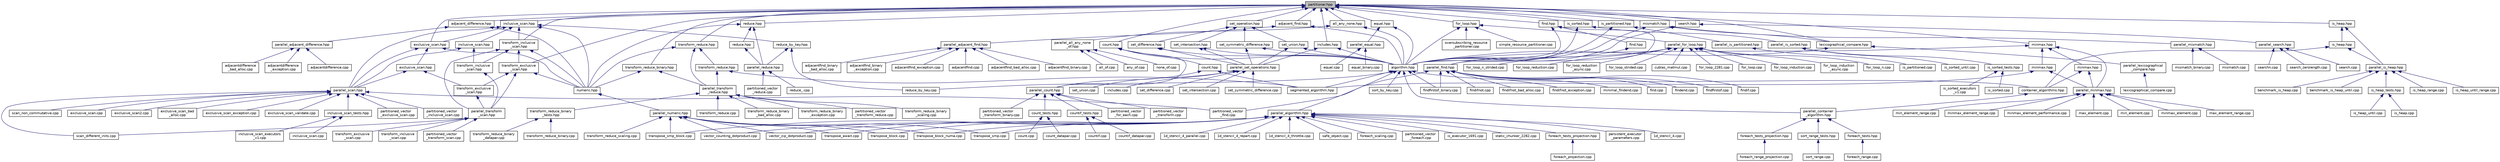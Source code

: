 digraph "partitioner.hpp"
{
  edge [fontname="Helvetica",fontsize="10",labelfontname="Helvetica",labelfontsize="10"];
  node [fontname="Helvetica",fontsize="10",shape=record];
  Node410 [label="partitioner.hpp",height=0.2,width=0.4,color="black", fillcolor="grey75", style="filled", fontcolor="black"];
  Node410 -> Node411 [dir="back",color="midnightblue",fontsize="10",style="solid",fontname="Helvetica"];
  Node411 [label="adjacent_difference.hpp",height=0.2,width=0.4,color="black", fillcolor="white", style="filled",URL="$d1/d17/adjacent__difference_8hpp.html"];
  Node411 -> Node412 [dir="back",color="midnightblue",fontsize="10",style="solid",fontname="Helvetica"];
  Node412 [label="parallel_adjacent_difference.hpp",height=0.2,width=0.4,color="black", fillcolor="white", style="filled",URL="$d0/d0e/parallel__adjacent__difference_8hpp.html"];
  Node412 -> Node413 [dir="back",color="midnightblue",fontsize="10",style="solid",fontname="Helvetica"];
  Node413 [label="adjacentdifference.cpp",height=0.2,width=0.4,color="black", fillcolor="white", style="filled",URL="$d5/df0/adjacentdifference_8cpp.html"];
  Node412 -> Node414 [dir="back",color="midnightblue",fontsize="10",style="solid",fontname="Helvetica"];
  Node414 [label="adjacentdifference\l_bad_alloc.cpp",height=0.2,width=0.4,color="black", fillcolor="white", style="filled",URL="$d8/d95/adjacentdifference__bad__alloc_8cpp.html"];
  Node412 -> Node415 [dir="back",color="midnightblue",fontsize="10",style="solid",fontname="Helvetica"];
  Node415 [label="adjacentdifference\l_exception.cpp",height=0.2,width=0.4,color="black", fillcolor="white", style="filled",URL="$d8/d0b/adjacentdifference__exception_8cpp.html"];
  Node411 -> Node416 [dir="back",color="midnightblue",fontsize="10",style="solid",fontname="Helvetica"];
  Node416 [label="numeric.hpp",height=0.2,width=0.4,color="black", fillcolor="white", style="filled",URL="$de/dd5/numeric_8hpp.html"];
  Node416 -> Node417 [dir="back",color="midnightblue",fontsize="10",style="solid",fontname="Helvetica"];
  Node417 [label="parallel_numeric.hpp",height=0.2,width=0.4,color="black", fillcolor="white", style="filled",URL="$d9/db1/parallel__numeric_8hpp.html"];
  Node417 -> Node418 [dir="back",color="midnightblue",fontsize="10",style="solid",fontname="Helvetica"];
  Node418 [label="vector_counting_dotproduct.cpp",height=0.2,width=0.4,color="black", fillcolor="white", style="filled",URL="$df/de9/vector__counting__dotproduct_8cpp.html"];
  Node417 -> Node419 [dir="back",color="midnightblue",fontsize="10",style="solid",fontname="Helvetica"];
  Node419 [label="vector_zip_dotproduct.cpp",height=0.2,width=0.4,color="black", fillcolor="white", style="filled",URL="$dc/d18/vector__zip__dotproduct_8cpp.html"];
  Node417 -> Node420 [dir="back",color="midnightblue",fontsize="10",style="solid",fontname="Helvetica"];
  Node420 [label="transpose_await.cpp",height=0.2,width=0.4,color="black", fillcolor="white", style="filled",URL="$de/d68/transpose__await_8cpp.html"];
  Node417 -> Node421 [dir="back",color="midnightblue",fontsize="10",style="solid",fontname="Helvetica"];
  Node421 [label="transpose_block.cpp",height=0.2,width=0.4,color="black", fillcolor="white", style="filled",URL="$d0/de1/transpose__block_8cpp.html"];
  Node417 -> Node422 [dir="back",color="midnightblue",fontsize="10",style="solid",fontname="Helvetica"];
  Node422 [label="transpose_block_numa.cpp",height=0.2,width=0.4,color="black", fillcolor="white", style="filled",URL="$dd/d3b/transpose__block__numa_8cpp.html"];
  Node417 -> Node423 [dir="back",color="midnightblue",fontsize="10",style="solid",fontname="Helvetica"];
  Node423 [label="transpose_smp.cpp",height=0.2,width=0.4,color="black", fillcolor="white", style="filled",URL="$d2/d99/transpose__smp_8cpp.html"];
  Node417 -> Node424 [dir="back",color="midnightblue",fontsize="10",style="solid",fontname="Helvetica"];
  Node424 [label="transpose_smp_block.cpp",height=0.2,width=0.4,color="black", fillcolor="white", style="filled",URL="$da/d4d/transpose__smp__block_8cpp.html"];
  Node417 -> Node425 [dir="back",color="midnightblue",fontsize="10",style="solid",fontname="Helvetica"];
  Node425 [label="transform_reduce_scaling.cpp",height=0.2,width=0.4,color="black", fillcolor="white", style="filled",URL="$db/d2a/transform__reduce__scaling_8cpp.html"];
  Node410 -> Node426 [dir="back",color="midnightblue",fontsize="10",style="solid",fontname="Helvetica"];
  Node426 [label="adjacent_find.hpp",height=0.2,width=0.4,color="black", fillcolor="white", style="filled",URL="$d6/d68/adjacent__find_8hpp.html"];
  Node426 -> Node427 [dir="back",color="midnightblue",fontsize="10",style="solid",fontname="Helvetica"];
  Node427 [label="parallel_adjacent_find.hpp",height=0.2,width=0.4,color="black", fillcolor="white", style="filled",URL="$df/d90/parallel__adjacent__find_8hpp.html"];
  Node427 -> Node428 [dir="back",color="midnightblue",fontsize="10",style="solid",fontname="Helvetica"];
  Node428 [label="adjacentfind.cpp",height=0.2,width=0.4,color="black", fillcolor="white", style="filled",URL="$d2/d99/adjacentfind_8cpp.html"];
  Node427 -> Node429 [dir="back",color="midnightblue",fontsize="10",style="solid",fontname="Helvetica"];
  Node429 [label="adjacentfind_bad_alloc.cpp",height=0.2,width=0.4,color="black", fillcolor="white", style="filled",URL="$d3/d2a/adjacentfind__bad__alloc_8cpp.html"];
  Node427 -> Node430 [dir="back",color="midnightblue",fontsize="10",style="solid",fontname="Helvetica"];
  Node430 [label="adjacentfind_binary.cpp",height=0.2,width=0.4,color="black", fillcolor="white", style="filled",URL="$d3/db1/adjacentfind__binary_8cpp.html"];
  Node427 -> Node431 [dir="back",color="midnightblue",fontsize="10",style="solid",fontname="Helvetica"];
  Node431 [label="adjacentfind_binary\l_bad_alloc.cpp",height=0.2,width=0.4,color="black", fillcolor="white", style="filled",URL="$d6/d81/adjacentfind__binary__bad__alloc_8cpp.html"];
  Node427 -> Node432 [dir="back",color="midnightblue",fontsize="10",style="solid",fontname="Helvetica"];
  Node432 [label="adjacentfind_binary\l_exception.cpp",height=0.2,width=0.4,color="black", fillcolor="white", style="filled",URL="$d8/da8/adjacentfind__binary__exception_8cpp.html"];
  Node427 -> Node433 [dir="back",color="midnightblue",fontsize="10",style="solid",fontname="Helvetica"];
  Node433 [label="adjacentfind_exception.cpp",height=0.2,width=0.4,color="black", fillcolor="white", style="filled",URL="$de/d40/adjacentfind__exception_8cpp.html"];
  Node426 -> Node434 [dir="back",color="midnightblue",fontsize="10",style="solid",fontname="Helvetica"];
  Node434 [label="algorithm.hpp",height=0.2,width=0.4,color="black", fillcolor="white", style="filled",URL="$de/d55/algorithm_8hpp.html"];
  Node434 -> Node435 [dir="back",color="midnightblue",fontsize="10",style="solid",fontname="Helvetica"];
  Node435 [label="parallel_algorithm.hpp",height=0.2,width=0.4,color="black", fillcolor="white", style="filled",URL="$d9/db1/parallel__algorithm_8hpp.html"];
  Node435 -> Node436 [dir="back",color="midnightblue",fontsize="10",style="solid",fontname="Helvetica"];
  Node436 [label="1d_stencil_4.cpp",height=0.2,width=0.4,color="black", fillcolor="white", style="filled",URL="$d1/d7d/1d__stencil__4_8cpp.html"];
  Node435 -> Node437 [dir="back",color="midnightblue",fontsize="10",style="solid",fontname="Helvetica"];
  Node437 [label="1d_stencil_4_parallel.cpp",height=0.2,width=0.4,color="black", fillcolor="white", style="filled",URL="$d6/d05/1d__stencil__4__parallel_8cpp.html"];
  Node435 -> Node438 [dir="back",color="midnightblue",fontsize="10",style="solid",fontname="Helvetica"];
  Node438 [label="1d_stencil_4_repart.cpp",height=0.2,width=0.4,color="black", fillcolor="white", style="filled",URL="$d0/d6b/1d__stencil__4__repart_8cpp.html"];
  Node435 -> Node439 [dir="back",color="midnightblue",fontsize="10",style="solid",fontname="Helvetica"];
  Node439 [label="1d_stencil_4_throttle.cpp",height=0.2,width=0.4,color="black", fillcolor="white", style="filled",URL="$d6/de5/1d__stencil__4__throttle_8cpp.html"];
  Node435 -> Node440 [dir="back",color="midnightblue",fontsize="10",style="solid",fontname="Helvetica"];
  Node440 [label="safe_object.cpp",height=0.2,width=0.4,color="black", fillcolor="white", style="filled",URL="$dd/d52/safe__object_8cpp.html"];
  Node435 -> Node418 [dir="back",color="midnightblue",fontsize="10",style="solid",fontname="Helvetica"];
  Node435 -> Node419 [dir="back",color="midnightblue",fontsize="10",style="solid",fontname="Helvetica"];
  Node435 -> Node420 [dir="back",color="midnightblue",fontsize="10",style="solid",fontname="Helvetica"];
  Node435 -> Node421 [dir="back",color="midnightblue",fontsize="10",style="solid",fontname="Helvetica"];
  Node435 -> Node422 [dir="back",color="midnightblue",fontsize="10",style="solid",fontname="Helvetica"];
  Node435 -> Node423 [dir="back",color="midnightblue",fontsize="10",style="solid",fontname="Helvetica"];
  Node435 -> Node424 [dir="back",color="midnightblue",fontsize="10",style="solid",fontname="Helvetica"];
  Node435 -> Node441 [dir="back",color="midnightblue",fontsize="10",style="solid",fontname="Helvetica"];
  Node441 [label="foreach_scaling.cpp",height=0.2,width=0.4,color="black", fillcolor="white", style="filled",URL="$d4/d94/foreach__scaling_8cpp.html"];
  Node435 -> Node442 [dir="back",color="midnightblue",fontsize="10",style="solid",fontname="Helvetica"];
  Node442 [label="partitioned_vector\l_foreach.cpp",height=0.2,width=0.4,color="black", fillcolor="white", style="filled",URL="$df/d5f/partitioned__vector__foreach_8cpp.html"];
  Node435 -> Node443 [dir="back",color="midnightblue",fontsize="10",style="solid",fontname="Helvetica"];
  Node443 [label="is_executor_1691.cpp",height=0.2,width=0.4,color="black", fillcolor="white", style="filled",URL="$d2/d1e/is__executor__1691_8cpp.html"];
  Node435 -> Node444 [dir="back",color="midnightblue",fontsize="10",style="solid",fontname="Helvetica"];
  Node444 [label="static_chunker_2282.cpp",height=0.2,width=0.4,color="black", fillcolor="white", style="filled",URL="$d5/d52/static__chunker__2282_8cpp.html"];
  Node435 -> Node445 [dir="back",color="midnightblue",fontsize="10",style="solid",fontname="Helvetica"];
  Node445 [label="foreach_tests_projection.hpp",height=0.2,width=0.4,color="black", fillcolor="white", style="filled",URL="$dd/d98/algorithms_2foreach__tests__projection_8hpp.html"];
  Node445 -> Node446 [dir="back",color="midnightblue",fontsize="10",style="solid",fontname="Helvetica"];
  Node446 [label="foreach_projection.cpp",height=0.2,width=0.4,color="black", fillcolor="white", style="filled",URL="$d3/d3e/foreach__projection_8cpp.html"];
  Node435 -> Node447 [dir="back",color="midnightblue",fontsize="10",style="solid",fontname="Helvetica"];
  Node447 [label="persistent_executor\l_parameters.cpp",height=0.2,width=0.4,color="black", fillcolor="white", style="filled",URL="$db/d9b/persistent__executor__parameters_8cpp.html"];
  Node434 -> Node448 [dir="back",color="midnightblue",fontsize="10",style="solid",fontname="Helvetica"];
  Node448 [label="parallel_container\l_algorithm.hpp",height=0.2,width=0.4,color="black", fillcolor="white", style="filled",URL="$d4/d28/parallel__container__algorithm_8hpp.html"];
  Node448 -> Node449 [dir="back",color="midnightblue",fontsize="10",style="solid",fontname="Helvetica"];
  Node449 [label="foreach_tests.hpp",height=0.2,width=0.4,color="black", fillcolor="white", style="filled",URL="$d1/da3/container__algorithms_2foreach__tests_8hpp.html"];
  Node449 -> Node450 [dir="back",color="midnightblue",fontsize="10",style="solid",fontname="Helvetica"];
  Node450 [label="foreach_range.cpp",height=0.2,width=0.4,color="black", fillcolor="white", style="filled",URL="$d1/d8e/foreach__range_8cpp.html"];
  Node448 -> Node451 [dir="back",color="midnightblue",fontsize="10",style="solid",fontname="Helvetica"];
  Node451 [label="foreach_tests_projection.hpp",height=0.2,width=0.4,color="black", fillcolor="white", style="filled",URL="$d4/d89/container__algorithms_2foreach__tests__projection_8hpp.html"];
  Node451 -> Node452 [dir="back",color="midnightblue",fontsize="10",style="solid",fontname="Helvetica"];
  Node452 [label="foreach_range_projection.cpp",height=0.2,width=0.4,color="black", fillcolor="white", style="filled",URL="$d6/d56/foreach__range__projection_8cpp.html"];
  Node448 -> Node453 [dir="back",color="midnightblue",fontsize="10",style="solid",fontname="Helvetica"];
  Node453 [label="sort_range_tests.hpp",height=0.2,width=0.4,color="black", fillcolor="white", style="filled",URL="$df/d52/sort__range__tests_8hpp.html"];
  Node453 -> Node454 [dir="back",color="midnightblue",fontsize="10",style="solid",fontname="Helvetica"];
  Node454 [label="sort_range.cpp",height=0.2,width=0.4,color="black", fillcolor="white", style="filled",URL="$dd/d6a/sort__range_8cpp.html"];
  Node434 -> Node455 [dir="back",color="midnightblue",fontsize="10",style="solid",fontname="Helvetica"];
  Node455 [label="container_algorithms.hpp",height=0.2,width=0.4,color="black", fillcolor="white", style="filled",URL="$de/da1/container__algorithms_8hpp.html"];
  Node455 -> Node448 [dir="back",color="midnightblue",fontsize="10",style="solid",fontname="Helvetica"];
  Node434 -> Node456 [dir="back",color="midnightblue",fontsize="10",style="solid",fontname="Helvetica"];
  Node456 [label="segmented_algorithm.hpp",height=0.2,width=0.4,color="black", fillcolor="white", style="filled",URL="$d2/d57/segmented__algorithm_8hpp.html"];
  Node434 -> Node457 [dir="back",color="midnightblue",fontsize="10",style="solid",fontname="Helvetica"];
  Node457 [label="findfirstof_binary.cpp",height=0.2,width=0.4,color="black", fillcolor="white", style="filled",URL="$db/da2/findfirstof__binary_8cpp.html"];
  Node434 -> Node458 [dir="back",color="midnightblue",fontsize="10",style="solid",fontname="Helvetica"];
  Node458 [label="reduce_by_key.cpp",height=0.2,width=0.4,color="black", fillcolor="white", style="filled",URL="$dd/dde/reduce__by__key_8cpp.html"];
  Node434 -> Node459 [dir="back",color="midnightblue",fontsize="10",style="solid",fontname="Helvetica"];
  Node459 [label="sort_by_key.cpp",height=0.2,width=0.4,color="black", fillcolor="white", style="filled",URL="$df/daa/sort__by__key_8cpp.html"];
  Node410 -> Node460 [dir="back",color="midnightblue",fontsize="10",style="solid",fontname="Helvetica"];
  Node460 [label="all_any_none.hpp",height=0.2,width=0.4,color="black", fillcolor="white", style="filled",URL="$d8/ddd/all__any__none_8hpp.html"];
  Node460 -> Node461 [dir="back",color="midnightblue",fontsize="10",style="solid",fontname="Helvetica"];
  Node461 [label="parallel_all_any_none\l_of.hpp",height=0.2,width=0.4,color="black", fillcolor="white", style="filled",URL="$df/ddf/parallel__all__any__none__of_8hpp.html"];
  Node461 -> Node462 [dir="back",color="midnightblue",fontsize="10",style="solid",fontname="Helvetica"];
  Node462 [label="all_of.cpp",height=0.2,width=0.4,color="black", fillcolor="white", style="filled",URL="$db/d88/all__of_8cpp.html"];
  Node461 -> Node463 [dir="back",color="midnightblue",fontsize="10",style="solid",fontname="Helvetica"];
  Node463 [label="any_of.cpp",height=0.2,width=0.4,color="black", fillcolor="white", style="filled",URL="$d8/d5d/any__of_8cpp.html"];
  Node461 -> Node464 [dir="back",color="midnightblue",fontsize="10",style="solid",fontname="Helvetica"];
  Node464 [label="none_of.cpp",height=0.2,width=0.4,color="black", fillcolor="white", style="filled",URL="$de/d32/none__of_8cpp.html"];
  Node460 -> Node434 [dir="back",color="midnightblue",fontsize="10",style="solid",fontname="Helvetica"];
  Node410 -> Node465 [dir="back",color="midnightblue",fontsize="10",style="solid",fontname="Helvetica"];
  Node465 [label="count.hpp",height=0.2,width=0.4,color="black", fillcolor="white", style="filled",URL="$d7/d8f/algorithms_2count_8hpp.html"];
  Node465 -> Node466 [dir="back",color="midnightblue",fontsize="10",style="solid",fontname="Helvetica"];
  Node466 [label="parallel_count.hpp",height=0.2,width=0.4,color="black", fillcolor="white", style="filled",URL="$de/d0a/parallel__count_8hpp.html"];
  Node466 -> Node467 [dir="back",color="midnightblue",fontsize="10",style="solid",fontname="Helvetica"];
  Node467 [label="count_tests.hpp",height=0.2,width=0.4,color="black", fillcolor="white", style="filled",URL="$de/d3a/count__tests_8hpp.html"];
  Node467 -> Node468 [dir="back",color="midnightblue",fontsize="10",style="solid",fontname="Helvetica"];
  Node468 [label="count.cpp",height=0.2,width=0.4,color="black", fillcolor="white", style="filled",URL="$d3/d01/count_8cpp.html"];
  Node467 -> Node469 [dir="back",color="midnightblue",fontsize="10",style="solid",fontname="Helvetica"];
  Node469 [label="count_datapar.cpp",height=0.2,width=0.4,color="black", fillcolor="white", style="filled",URL="$d6/d38/count__datapar_8cpp.html"];
  Node466 -> Node470 [dir="back",color="midnightblue",fontsize="10",style="solid",fontname="Helvetica"];
  Node470 [label="countif_tests.hpp",height=0.2,width=0.4,color="black", fillcolor="white", style="filled",URL="$d4/da4/countif__tests_8hpp.html"];
  Node470 -> Node471 [dir="back",color="midnightblue",fontsize="10",style="solid",fontname="Helvetica"];
  Node471 [label="countif.cpp",height=0.2,width=0.4,color="black", fillcolor="white", style="filled",URL="$d9/df1/countif_8cpp.html"];
  Node470 -> Node472 [dir="back",color="midnightblue",fontsize="10",style="solid",fontname="Helvetica"];
  Node472 [label="countif_datapar.cpp",height=0.2,width=0.4,color="black", fillcolor="white", style="filled",URL="$dc/d0b/countif__datapar_8cpp.html"];
  Node466 -> Node473 [dir="back",color="midnightblue",fontsize="10",style="solid",fontname="Helvetica"];
  Node473 [label="partitioned_vector\l_for_each.cpp",height=0.2,width=0.4,color="black", fillcolor="white", style="filled",URL="$de/dc8/partitioned__vector__for__each_8cpp.html"];
  Node466 -> Node474 [dir="back",color="midnightblue",fontsize="10",style="solid",fontname="Helvetica"];
  Node474 [label="partitioned_vector\l_transform.cpp",height=0.2,width=0.4,color="black", fillcolor="white", style="filled",URL="$d5/dda/partitioned__vector__transform_8cpp.html"];
  Node466 -> Node475 [dir="back",color="midnightblue",fontsize="10",style="solid",fontname="Helvetica"];
  Node475 [label="partitioned_vector\l_transform_binary.cpp",height=0.2,width=0.4,color="black", fillcolor="white", style="filled",URL="$d8/d95/partitioned__vector__transform__binary_8cpp.html"];
  Node465 -> Node434 [dir="back",color="midnightblue",fontsize="10",style="solid",fontname="Helvetica"];
  Node465 -> Node476 [dir="back",color="midnightblue",fontsize="10",style="solid",fontname="Helvetica"];
  Node476 [label="count.hpp",height=0.2,width=0.4,color="black", fillcolor="white", style="filled",URL="$d9/dd7/segmented__algorithms_2count_8hpp.html"];
  Node476 -> Node466 [dir="back",color="midnightblue",fontsize="10",style="solid",fontname="Helvetica"];
  Node476 -> Node456 [dir="back",color="midnightblue",fontsize="10",style="solid",fontname="Helvetica"];
  Node410 -> Node477 [dir="back",color="midnightblue",fontsize="10",style="solid",fontname="Helvetica"];
  Node477 [label="set_operation.hpp",height=0.2,width=0.4,color="black", fillcolor="white", style="filled",URL="$dc/d52/set__operation_8hpp.html"];
  Node477 -> Node478 [dir="back",color="midnightblue",fontsize="10",style="solid",fontname="Helvetica"];
  Node478 [label="set_difference.hpp",height=0.2,width=0.4,color="black", fillcolor="white", style="filled",URL="$d9/d20/set__difference_8hpp.html"];
  Node478 -> Node479 [dir="back",color="midnightblue",fontsize="10",style="solid",fontname="Helvetica"];
  Node479 [label="parallel_set_operations.hpp",height=0.2,width=0.4,color="black", fillcolor="white", style="filled",URL="$d6/d3c/parallel__set__operations_8hpp.html"];
  Node479 -> Node480 [dir="back",color="midnightblue",fontsize="10",style="solid",fontname="Helvetica"];
  Node480 [label="includes.cpp",height=0.2,width=0.4,color="black", fillcolor="white", style="filled",URL="$dc/d10/includes_8cpp.html"];
  Node479 -> Node481 [dir="back",color="midnightblue",fontsize="10",style="solid",fontname="Helvetica"];
  Node481 [label="set_difference.cpp",height=0.2,width=0.4,color="black", fillcolor="white", style="filled",URL="$d5/d98/set__difference_8cpp.html"];
  Node479 -> Node482 [dir="back",color="midnightblue",fontsize="10",style="solid",fontname="Helvetica"];
  Node482 [label="set_intersection.cpp",height=0.2,width=0.4,color="black", fillcolor="white", style="filled",URL="$dd/d83/set__intersection_8cpp.html"];
  Node479 -> Node483 [dir="back",color="midnightblue",fontsize="10",style="solid",fontname="Helvetica"];
  Node483 [label="set_symmetric_difference.cpp",height=0.2,width=0.4,color="black", fillcolor="white", style="filled",URL="$d4/d0c/set__symmetric__difference_8cpp.html"];
  Node479 -> Node484 [dir="back",color="midnightblue",fontsize="10",style="solid",fontname="Helvetica"];
  Node484 [label="set_union.cpp",height=0.2,width=0.4,color="black", fillcolor="white", style="filled",URL="$d7/d76/set__union_8cpp.html"];
  Node478 -> Node434 [dir="back",color="midnightblue",fontsize="10",style="solid",fontname="Helvetica"];
  Node477 -> Node485 [dir="back",color="midnightblue",fontsize="10",style="solid",fontname="Helvetica"];
  Node485 [label="set_intersection.hpp",height=0.2,width=0.4,color="black", fillcolor="white", style="filled",URL="$d1/dd5/set__intersection_8hpp.html"];
  Node485 -> Node479 [dir="back",color="midnightblue",fontsize="10",style="solid",fontname="Helvetica"];
  Node485 -> Node434 [dir="back",color="midnightblue",fontsize="10",style="solid",fontname="Helvetica"];
  Node477 -> Node486 [dir="back",color="midnightblue",fontsize="10",style="solid",fontname="Helvetica"];
  Node486 [label="set_symmetric_difference.hpp",height=0.2,width=0.4,color="black", fillcolor="white", style="filled",URL="$de/da4/set__symmetric__difference_8hpp.html"];
  Node486 -> Node479 [dir="back",color="midnightblue",fontsize="10",style="solid",fontname="Helvetica"];
  Node486 -> Node434 [dir="back",color="midnightblue",fontsize="10",style="solid",fontname="Helvetica"];
  Node477 -> Node487 [dir="back",color="midnightblue",fontsize="10",style="solid",fontname="Helvetica"];
  Node487 [label="set_union.hpp",height=0.2,width=0.4,color="black", fillcolor="white", style="filled",URL="$d9/d1a/set__union_8hpp.html"];
  Node487 -> Node479 [dir="back",color="midnightblue",fontsize="10",style="solid",fontname="Helvetica"];
  Node487 -> Node434 [dir="back",color="midnightblue",fontsize="10",style="solid",fontname="Helvetica"];
  Node410 -> Node488 [dir="back",color="midnightblue",fontsize="10",style="solid",fontname="Helvetica"];
  Node488 [label="equal.hpp",height=0.2,width=0.4,color="black", fillcolor="white", style="filled",URL="$dc/d0a/equal_8hpp.html"];
  Node488 -> Node489 [dir="back",color="midnightblue",fontsize="10",style="solid",fontname="Helvetica"];
  Node489 [label="parallel_equal.hpp",height=0.2,width=0.4,color="black", fillcolor="white", style="filled",URL="$d2/d35/parallel__equal_8hpp.html"];
  Node489 -> Node490 [dir="back",color="midnightblue",fontsize="10",style="solid",fontname="Helvetica"];
  Node490 [label="equal.cpp",height=0.2,width=0.4,color="black", fillcolor="white", style="filled",URL="$df/d99/equal_8cpp.html"];
  Node489 -> Node491 [dir="back",color="midnightblue",fontsize="10",style="solid",fontname="Helvetica"];
  Node491 [label="equal_binary.cpp",height=0.2,width=0.4,color="black", fillcolor="white", style="filled",URL="$d2/ddd/equal__binary_8cpp.html"];
  Node488 -> Node434 [dir="back",color="midnightblue",fontsize="10",style="solid",fontname="Helvetica"];
  Node410 -> Node492 [dir="back",color="midnightblue",fontsize="10",style="solid",fontname="Helvetica"];
  Node492 [label="exclusive_scan.hpp",height=0.2,width=0.4,color="black", fillcolor="white", style="filled",URL="$d8/d31/algorithms_2exclusive__scan_8hpp.html"];
  Node492 -> Node493 [dir="back",color="midnightblue",fontsize="10",style="solid",fontname="Helvetica"];
  Node493 [label="parallel_scan.hpp",height=0.2,width=0.4,color="black", fillcolor="white", style="filled",URL="$d6/d0a/parallel__scan_8hpp.html"];
  Node493 -> Node494 [dir="back",color="midnightblue",fontsize="10",style="solid",fontname="Helvetica"];
  Node494 [label="scan_different_inits.cpp",height=0.2,width=0.4,color="black", fillcolor="white", style="filled",URL="$d6/d4b/scan__different__inits_8cpp.html"];
  Node493 -> Node495 [dir="back",color="midnightblue",fontsize="10",style="solid",fontname="Helvetica"];
  Node495 [label="scan_non_commutative.cpp",height=0.2,width=0.4,color="black", fillcolor="white", style="filled",URL="$d8/de4/scan__non__commutative_8cpp.html"];
  Node493 -> Node496 [dir="back",color="midnightblue",fontsize="10",style="solid",fontname="Helvetica"];
  Node496 [label="exclusive_scan.cpp",height=0.2,width=0.4,color="black", fillcolor="white", style="filled",URL="$dc/dd7/exclusive__scan_8cpp.html"];
  Node493 -> Node497 [dir="back",color="midnightblue",fontsize="10",style="solid",fontname="Helvetica"];
  Node497 [label="exclusive_scan2.cpp",height=0.2,width=0.4,color="black", fillcolor="white", style="filled",URL="$dc/dc7/exclusive__scan2_8cpp.html"];
  Node493 -> Node498 [dir="back",color="midnightblue",fontsize="10",style="solid",fontname="Helvetica"];
  Node498 [label="exclusive_scan_bad\l_alloc.cpp",height=0.2,width=0.4,color="black", fillcolor="white", style="filled",URL="$d5/ded/exclusive__scan__bad__alloc_8cpp.html"];
  Node493 -> Node499 [dir="back",color="midnightblue",fontsize="10",style="solid",fontname="Helvetica"];
  Node499 [label="exclusive_scan_exception.cpp",height=0.2,width=0.4,color="black", fillcolor="white", style="filled",URL="$d1/d9b/exclusive__scan__exception_8cpp.html"];
  Node493 -> Node500 [dir="back",color="midnightblue",fontsize="10",style="solid",fontname="Helvetica"];
  Node500 [label="exclusive_scan_validate.cpp",height=0.2,width=0.4,color="black", fillcolor="white", style="filled",URL="$df/d8d/exclusive__scan__validate_8cpp.html"];
  Node493 -> Node501 [dir="back",color="midnightblue",fontsize="10",style="solid",fontname="Helvetica"];
  Node501 [label="inclusive_scan_tests.hpp",height=0.2,width=0.4,color="black", fillcolor="white", style="filled",URL="$d1/d1e/inclusive__scan__tests_8hpp.html"];
  Node501 -> Node502 [dir="back",color="midnightblue",fontsize="10",style="solid",fontname="Helvetica"];
  Node502 [label="inclusive_scan.cpp",height=0.2,width=0.4,color="black", fillcolor="white", style="filled",URL="$d4/d31/inclusive__scan_8cpp.html"];
  Node501 -> Node503 [dir="back",color="midnightblue",fontsize="10",style="solid",fontname="Helvetica"];
  Node503 [label="inclusive_scan_executors\l_v1.cpp",height=0.2,width=0.4,color="black", fillcolor="white", style="filled",URL="$da/dda/inclusive__scan__executors__v1_8cpp.html"];
  Node493 -> Node504 [dir="back",color="midnightblue",fontsize="10",style="solid",fontname="Helvetica"];
  Node504 [label="partitioned_vector\l_exclusive_scan.cpp",height=0.2,width=0.4,color="black", fillcolor="white", style="filled",URL="$d2/dda/partitioned__vector__exclusive__scan_8cpp.html"];
  Node493 -> Node505 [dir="back",color="midnightblue",fontsize="10",style="solid",fontname="Helvetica"];
  Node505 [label="partitioned_vector\l_find.cpp",height=0.2,width=0.4,color="black", fillcolor="white", style="filled",URL="$d7/d04/partitioned__vector__find_8cpp.html"];
  Node493 -> Node506 [dir="back",color="midnightblue",fontsize="10",style="solid",fontname="Helvetica"];
  Node506 [label="partitioned_vector\l_inclusive_scan.cpp",height=0.2,width=0.4,color="black", fillcolor="white", style="filled",URL="$d0/dd9/partitioned__vector__inclusive__scan_8cpp.html"];
  Node492 -> Node416 [dir="back",color="midnightblue",fontsize="10",style="solid",fontname="Helvetica"];
  Node492 -> Node507 [dir="back",color="midnightblue",fontsize="10",style="solid",fontname="Helvetica"];
  Node507 [label="exclusive_scan.hpp",height=0.2,width=0.4,color="black", fillcolor="white", style="filled",URL="$d0/d53/segmented__algorithms_2exclusive__scan_8hpp.html"];
  Node507 -> Node493 [dir="back",color="midnightblue",fontsize="10",style="solid",fontname="Helvetica"];
  Node507 -> Node508 [dir="back",color="midnightblue",fontsize="10",style="solid",fontname="Helvetica"];
  Node508 [label="transform_exclusive\l_scan.hpp",height=0.2,width=0.4,color="black", fillcolor="white", style="filled",URL="$d2/dda/segmented__algorithms_2transform__exclusive__scan_8hpp.html"];
  Node508 -> Node509 [dir="back",color="midnightblue",fontsize="10",style="solid",fontname="Helvetica"];
  Node509 [label="parallel_transform\l_scan.hpp",height=0.2,width=0.4,color="black", fillcolor="white", style="filled",URL="$da/de2/parallel__transform__scan_8hpp.html"];
  Node509 -> Node494 [dir="back",color="midnightblue",fontsize="10",style="solid",fontname="Helvetica"];
  Node509 -> Node510 [dir="back",color="midnightblue",fontsize="10",style="solid",fontname="Helvetica"];
  Node510 [label="transform_exclusive\l_scan.cpp",height=0.2,width=0.4,color="black", fillcolor="white", style="filled",URL="$d0/d9c/transform__exclusive__scan_8cpp.html"];
  Node509 -> Node511 [dir="back",color="midnightblue",fontsize="10",style="solid",fontname="Helvetica"];
  Node511 [label="transform_inclusive\l_scan.cpp",height=0.2,width=0.4,color="black", fillcolor="white", style="filled",URL="$d0/d83/transform__inclusive__scan_8cpp.html"];
  Node509 -> Node512 [dir="back",color="midnightblue",fontsize="10",style="solid",fontname="Helvetica"];
  Node512 [label="partitioned_vector\l_transform_scan.cpp",height=0.2,width=0.4,color="black", fillcolor="white", style="filled",URL="$d5/d12/partitioned__vector__transform__scan_8cpp.html"];
  Node410 -> Node513 [dir="back",color="midnightblue",fontsize="10",style="solid",fontname="Helvetica"];
  Node513 [label="find.hpp",height=0.2,width=0.4,color="black", fillcolor="white", style="filled",URL="$d5/dc1/algorithms_2find_8hpp.html"];
  Node513 -> Node514 [dir="back",color="midnightblue",fontsize="10",style="solid",fontname="Helvetica"];
  Node514 [label="parallel_find.hpp",height=0.2,width=0.4,color="black", fillcolor="white", style="filled",URL="$d3/da7/parallel__find_8hpp.html"];
  Node514 -> Node515 [dir="back",color="midnightblue",fontsize="10",style="solid",fontname="Helvetica"];
  Node515 [label="minimal_findend.cpp",height=0.2,width=0.4,color="black", fillcolor="white", style="filled",URL="$da/d34/minimal__findend_8cpp.html"];
  Node514 -> Node516 [dir="back",color="midnightblue",fontsize="10",style="solid",fontname="Helvetica"];
  Node516 [label="find.cpp",height=0.2,width=0.4,color="black", fillcolor="white", style="filled",URL="$d4/dfc/find_8cpp.html"];
  Node514 -> Node517 [dir="back",color="midnightblue",fontsize="10",style="solid",fontname="Helvetica"];
  Node517 [label="findend.cpp",height=0.2,width=0.4,color="black", fillcolor="white", style="filled",URL="$de/d27/findend_8cpp.html"];
  Node514 -> Node518 [dir="back",color="midnightblue",fontsize="10",style="solid",fontname="Helvetica"];
  Node518 [label="findfirstof.cpp",height=0.2,width=0.4,color="black", fillcolor="white", style="filled",URL="$da/d85/findfirstof_8cpp.html"];
  Node514 -> Node457 [dir="back",color="midnightblue",fontsize="10",style="solid",fontname="Helvetica"];
  Node514 -> Node519 [dir="back",color="midnightblue",fontsize="10",style="solid",fontname="Helvetica"];
  Node519 [label="findif.cpp",height=0.2,width=0.4,color="black", fillcolor="white", style="filled",URL="$d4/d38/findif_8cpp.html"];
  Node514 -> Node520 [dir="back",color="midnightblue",fontsize="10",style="solid",fontname="Helvetica"];
  Node520 [label="findifnot.cpp",height=0.2,width=0.4,color="black", fillcolor="white", style="filled",URL="$dd/df5/findifnot_8cpp.html"];
  Node514 -> Node521 [dir="back",color="midnightblue",fontsize="10",style="solid",fontname="Helvetica"];
  Node521 [label="findifnot_bad_alloc.cpp",height=0.2,width=0.4,color="black", fillcolor="white", style="filled",URL="$df/de4/findifnot__bad__alloc_8cpp.html"];
  Node514 -> Node522 [dir="back",color="midnightblue",fontsize="10",style="solid",fontname="Helvetica"];
  Node522 [label="findifnot_exception.cpp",height=0.2,width=0.4,color="black", fillcolor="white", style="filled",URL="$dc/d17/findifnot__exception_8cpp.html"];
  Node514 -> Node505 [dir="back",color="midnightblue",fontsize="10",style="solid",fontname="Helvetica"];
  Node513 -> Node434 [dir="back",color="midnightblue",fontsize="10",style="solid",fontname="Helvetica"];
  Node513 -> Node523 [dir="back",color="midnightblue",fontsize="10",style="solid",fontname="Helvetica"];
  Node523 [label="find.hpp",height=0.2,width=0.4,color="black", fillcolor="white", style="filled",URL="$d4/d1f/segmented__algorithms_2find_8hpp.html"];
  Node523 -> Node514 [dir="back",color="midnightblue",fontsize="10",style="solid",fontname="Helvetica"];
  Node410 -> Node524 [dir="back",color="midnightblue",fontsize="10",style="solid",fontname="Helvetica"];
  Node524 [label="for_loop.hpp",height=0.2,width=0.4,color="black", fillcolor="white", style="filled",URL="$de/dee/for__loop_8hpp.html"];
  Node524 -> Node525 [dir="back",color="midnightblue",fontsize="10",style="solid",fontname="Helvetica"];
  Node525 [label="oversubscribing_resource\l_partitioner.cpp",height=0.2,width=0.4,color="black", fillcolor="white", style="filled",URL="$dd/dee/oversubscribing__resource__partitioner_8cpp.html"];
  Node524 -> Node526 [dir="back",color="midnightblue",fontsize="10",style="solid",fontname="Helvetica"];
  Node526 [label="simple_resource_partitioner.cpp",height=0.2,width=0.4,color="black", fillcolor="white", style="filled",URL="$d5/df9/simple__resource__partitioner_8cpp.html"];
  Node524 -> Node527 [dir="back",color="midnightblue",fontsize="10",style="solid",fontname="Helvetica"];
  Node527 [label="parallel_for_loop.hpp",height=0.2,width=0.4,color="black", fillcolor="white", style="filled",URL="$d4/d71/parallel__for__loop_8hpp.html"];
  Node527 -> Node528 [dir="back",color="midnightblue",fontsize="10",style="solid",fontname="Helvetica"];
  Node528 [label="cublas_matmul.cpp",height=0.2,width=0.4,color="black", fillcolor="white", style="filled",URL="$dd/d84/cublas__matmul_8cpp.html"];
  Node527 -> Node529 [dir="back",color="midnightblue",fontsize="10",style="solid",fontname="Helvetica"];
  Node529 [label="for_loop_2281.cpp",height=0.2,width=0.4,color="black", fillcolor="white", style="filled",URL="$de/d36/for__loop__2281_8cpp.html"];
  Node527 -> Node530 [dir="back",color="midnightblue",fontsize="10",style="solid",fontname="Helvetica"];
  Node530 [label="for_loop.cpp",height=0.2,width=0.4,color="black", fillcolor="white", style="filled",URL="$de/d62/for__loop_8cpp.html"];
  Node527 -> Node531 [dir="back",color="midnightblue",fontsize="10",style="solid",fontname="Helvetica"];
  Node531 [label="for_loop_induction.cpp",height=0.2,width=0.4,color="black", fillcolor="white", style="filled",URL="$dc/d69/for__loop__induction_8cpp.html"];
  Node527 -> Node532 [dir="back",color="midnightblue",fontsize="10",style="solid",fontname="Helvetica"];
  Node532 [label="for_loop_induction\l_async.cpp",height=0.2,width=0.4,color="black", fillcolor="white", style="filled",URL="$d6/dc7/for__loop__induction__async_8cpp.html"];
  Node527 -> Node533 [dir="back",color="midnightblue",fontsize="10",style="solid",fontname="Helvetica"];
  Node533 [label="for_loop_n.cpp",height=0.2,width=0.4,color="black", fillcolor="white", style="filled",URL="$de/da4/for__loop__n_8cpp.html"];
  Node527 -> Node534 [dir="back",color="midnightblue",fontsize="10",style="solid",fontname="Helvetica"];
  Node534 [label="for_loop_n_strided.cpp",height=0.2,width=0.4,color="black", fillcolor="white", style="filled",URL="$d8/d8f/for__loop__n__strided_8cpp.html"];
  Node527 -> Node535 [dir="back",color="midnightblue",fontsize="10",style="solid",fontname="Helvetica"];
  Node535 [label="for_loop_reduction.cpp",height=0.2,width=0.4,color="black", fillcolor="white", style="filled",URL="$d9/dcb/for__loop__reduction_8cpp.html"];
  Node527 -> Node536 [dir="back",color="midnightblue",fontsize="10",style="solid",fontname="Helvetica"];
  Node536 [label="for_loop_reduction\l_async.cpp",height=0.2,width=0.4,color="black", fillcolor="white", style="filled",URL="$d8/dfb/for__loop__reduction__async_8cpp.html"];
  Node527 -> Node537 [dir="back",color="midnightblue",fontsize="10",style="solid",fontname="Helvetica"];
  Node537 [label="for_loop_strided.cpp",height=0.2,width=0.4,color="black", fillcolor="white", style="filled",URL="$d1/d10/for__loop__strided_8cpp.html"];
  Node524 -> Node434 [dir="back",color="midnightblue",fontsize="10",style="solid",fontname="Helvetica"];
  Node410 -> Node538 [dir="back",color="midnightblue",fontsize="10",style="solid",fontname="Helvetica"];
  Node538 [label="includes.hpp",height=0.2,width=0.4,color="black", fillcolor="white", style="filled",URL="$d5/d6e/includes_8hpp.html"];
  Node538 -> Node479 [dir="back",color="midnightblue",fontsize="10",style="solid",fontname="Helvetica"];
  Node538 -> Node434 [dir="back",color="midnightblue",fontsize="10",style="solid",fontname="Helvetica"];
  Node410 -> Node539 [dir="back",color="midnightblue",fontsize="10",style="solid",fontname="Helvetica"];
  Node539 [label="inclusive_scan.hpp",height=0.2,width=0.4,color="black", fillcolor="white", style="filled",URL="$da/dbf/algorithms_2inclusive__scan_8hpp.html"];
  Node539 -> Node493 [dir="back",color="midnightblue",fontsize="10",style="solid",fontname="Helvetica"];
  Node539 -> Node492 [dir="back",color="midnightblue",fontsize="10",style="solid",fontname="Helvetica"];
  Node539 -> Node540 [dir="back",color="midnightblue",fontsize="10",style="solid",fontname="Helvetica"];
  Node540 [label="reduce_by_key.hpp",height=0.2,width=0.4,color="black", fillcolor="white", style="filled",URL="$d9/d4a/reduce__by__key_8hpp.html"];
  Node540 -> Node541 [dir="back",color="midnightblue",fontsize="10",style="solid",fontname="Helvetica"];
  Node541 [label="parallel_reduce.hpp",height=0.2,width=0.4,color="black", fillcolor="white", style="filled",URL="$d4/d04/parallel__reduce_8hpp.html"];
  Node541 -> Node542 [dir="back",color="midnightblue",fontsize="10",style="solid",fontname="Helvetica"];
  Node542 [label="reduce_.cpp",height=0.2,width=0.4,color="black", fillcolor="white", style="filled",URL="$d5/d03/reduce___8cpp.html"];
  Node541 -> Node543 [dir="back",color="midnightblue",fontsize="10",style="solid",fontname="Helvetica"];
  Node543 [label="partitioned_vector\l_reduce.cpp",height=0.2,width=0.4,color="black", fillcolor="white", style="filled",URL="$d0/d35/partitioned__vector__reduce_8cpp.html"];
  Node540 -> Node458 [dir="back",color="midnightblue",fontsize="10",style="solid",fontname="Helvetica"];
  Node539 -> Node544 [dir="back",color="midnightblue",fontsize="10",style="solid",fontname="Helvetica"];
  Node544 [label="transform_inclusive\l_scan.hpp",height=0.2,width=0.4,color="black", fillcolor="white", style="filled",URL="$d2/dc9/algorithms_2transform__inclusive__scan_8hpp.html"];
  Node544 -> Node509 [dir="back",color="midnightblue",fontsize="10",style="solid",fontname="Helvetica"];
  Node544 -> Node545 [dir="back",color="midnightblue",fontsize="10",style="solid",fontname="Helvetica"];
  Node545 [label="transform_exclusive\l_scan.hpp",height=0.2,width=0.4,color="black", fillcolor="white", style="filled",URL="$d6/d4e/algorithms_2transform__exclusive__scan_8hpp.html"];
  Node545 -> Node509 [dir="back",color="midnightblue",fontsize="10",style="solid",fontname="Helvetica"];
  Node545 -> Node416 [dir="back",color="midnightblue",fontsize="10",style="solid",fontname="Helvetica"];
  Node545 -> Node508 [dir="back",color="midnightblue",fontsize="10",style="solid",fontname="Helvetica"];
  Node544 -> Node416 [dir="back",color="midnightblue",fontsize="10",style="solid",fontname="Helvetica"];
  Node544 -> Node546 [dir="back",color="midnightblue",fontsize="10",style="solid",fontname="Helvetica"];
  Node546 [label="transform_inclusive\l_scan.hpp",height=0.2,width=0.4,color="black", fillcolor="white", style="filled",URL="$d7/d20/segmented__algorithms_2transform__inclusive__scan_8hpp.html"];
  Node546 -> Node509 [dir="back",color="midnightblue",fontsize="10",style="solid",fontname="Helvetica"];
  Node539 -> Node416 [dir="back",color="midnightblue",fontsize="10",style="solid",fontname="Helvetica"];
  Node539 -> Node547 [dir="back",color="midnightblue",fontsize="10",style="solid",fontname="Helvetica"];
  Node547 [label="inclusive_scan.hpp",height=0.2,width=0.4,color="black", fillcolor="white", style="filled",URL="$d8/de5/segmented__algorithms_2inclusive__scan_8hpp.html"];
  Node547 -> Node493 [dir="back",color="midnightblue",fontsize="10",style="solid",fontname="Helvetica"];
  Node547 -> Node546 [dir="back",color="midnightblue",fontsize="10",style="solid",fontname="Helvetica"];
  Node410 -> Node548 [dir="back",color="midnightblue",fontsize="10",style="solid",fontname="Helvetica"];
  Node548 [label="is_heap.hpp",height=0.2,width=0.4,color="black", fillcolor="white", style="filled",URL="$df/d5d/algorithms_2is__heap_8hpp.html"];
  Node548 -> Node549 [dir="back",color="midnightblue",fontsize="10",style="solid",fontname="Helvetica"];
  Node549 [label="parallel_is_heap.hpp",height=0.2,width=0.4,color="black", fillcolor="white", style="filled",URL="$da/df8/parallel__is__heap_8hpp.html"];
  Node549 -> Node550 [dir="back",color="midnightblue",fontsize="10",style="solid",fontname="Helvetica"];
  Node550 [label="benchmark_is_heap.cpp",height=0.2,width=0.4,color="black", fillcolor="white", style="filled",URL="$da/d4f/benchmark__is__heap_8cpp.html"];
  Node549 -> Node551 [dir="back",color="midnightblue",fontsize="10",style="solid",fontname="Helvetica"];
  Node551 [label="benchmark_is_heap_until.cpp",height=0.2,width=0.4,color="black", fillcolor="white", style="filled",URL="$dc/df5/benchmark__is__heap__until_8cpp.html"];
  Node549 -> Node552 [dir="back",color="midnightblue",fontsize="10",style="solid",fontname="Helvetica"];
  Node552 [label="is_heap_tests.hpp",height=0.2,width=0.4,color="black", fillcolor="white", style="filled",URL="$d7/ddd/is__heap__tests_8hpp.html"];
  Node552 -> Node553 [dir="back",color="midnightblue",fontsize="10",style="solid",fontname="Helvetica"];
  Node553 [label="is_heap.cpp",height=0.2,width=0.4,color="black", fillcolor="white", style="filled",URL="$d1/d1e/is__heap_8cpp.html"];
  Node552 -> Node554 [dir="back",color="midnightblue",fontsize="10",style="solid",fontname="Helvetica"];
  Node554 [label="is_heap_until.cpp",height=0.2,width=0.4,color="black", fillcolor="white", style="filled",URL="$dd/d28/is__heap__until_8cpp.html"];
  Node549 -> Node555 [dir="back",color="midnightblue",fontsize="10",style="solid",fontname="Helvetica"];
  Node555 [label="is_heap_range.cpp",height=0.2,width=0.4,color="black", fillcolor="white", style="filled",URL="$d3/df7/is__heap__range_8cpp.html"];
  Node549 -> Node556 [dir="back",color="midnightblue",fontsize="10",style="solid",fontname="Helvetica"];
  Node556 [label="is_heap_until_range.cpp",height=0.2,width=0.4,color="black", fillcolor="white", style="filled",URL="$d8/d9a/is__heap__until__range_8cpp.html"];
  Node548 -> Node557 [dir="back",color="midnightblue",fontsize="10",style="solid",fontname="Helvetica"];
  Node557 [label="is_heap.hpp",height=0.2,width=0.4,color="black", fillcolor="white", style="filled",URL="$d1/d17/container__algorithms_2is__heap_8hpp.html"];
  Node557 -> Node549 [dir="back",color="midnightblue",fontsize="10",style="solid",fontname="Helvetica"];
  Node557 -> Node455 [dir="back",color="midnightblue",fontsize="10",style="solid",fontname="Helvetica"];
  Node410 -> Node558 [dir="back",color="midnightblue",fontsize="10",style="solid",fontname="Helvetica"];
  Node558 [label="is_partitioned.hpp",height=0.2,width=0.4,color="black", fillcolor="white", style="filled",URL="$d8/dcf/is__partitioned_8hpp.html"];
  Node558 -> Node559 [dir="back",color="midnightblue",fontsize="10",style="solid",fontname="Helvetica"];
  Node559 [label="parallel_is_partitioned.hpp",height=0.2,width=0.4,color="black", fillcolor="white", style="filled",URL="$db/d48/parallel__is__partitioned_8hpp.html"];
  Node559 -> Node560 [dir="back",color="midnightblue",fontsize="10",style="solid",fontname="Helvetica"];
  Node560 [label="is_partitioned.cpp",height=0.2,width=0.4,color="black", fillcolor="white", style="filled",URL="$df/d07/is__partitioned_8cpp.html"];
  Node558 -> Node434 [dir="back",color="midnightblue",fontsize="10",style="solid",fontname="Helvetica"];
  Node410 -> Node561 [dir="back",color="midnightblue",fontsize="10",style="solid",fontname="Helvetica"];
  Node561 [label="is_sorted.hpp",height=0.2,width=0.4,color="black", fillcolor="white", style="filled",URL="$d7/d12/is__sorted_8hpp.html"];
  Node561 -> Node562 [dir="back",color="midnightblue",fontsize="10",style="solid",fontname="Helvetica"];
  Node562 [label="parallel_is_sorted.hpp",height=0.2,width=0.4,color="black", fillcolor="white", style="filled",URL="$d6/da5/parallel__is__sorted_8hpp.html"];
  Node562 -> Node563 [dir="back",color="midnightblue",fontsize="10",style="solid",fontname="Helvetica"];
  Node563 [label="is_sorted_tests.hpp",height=0.2,width=0.4,color="black", fillcolor="white", style="filled",URL="$d7/d7f/is__sorted__tests_8hpp.html"];
  Node563 -> Node564 [dir="back",color="midnightblue",fontsize="10",style="solid",fontname="Helvetica"];
  Node564 [label="is_sorted.cpp",height=0.2,width=0.4,color="black", fillcolor="white", style="filled",URL="$df/d8f/is__sorted_8cpp.html"];
  Node563 -> Node565 [dir="back",color="midnightblue",fontsize="10",style="solid",fontname="Helvetica"];
  Node565 [label="is_sorted_executors\l_v1.cpp",height=0.2,width=0.4,color="black", fillcolor="white", style="filled",URL="$d1/d98/is__sorted__executors__v1_8cpp.html"];
  Node562 -> Node566 [dir="back",color="midnightblue",fontsize="10",style="solid",fontname="Helvetica"];
  Node566 [label="is_sorted_until.cpp",height=0.2,width=0.4,color="black", fillcolor="white", style="filled",URL="$d0/d1b/is__sorted__until_8cpp.html"];
  Node561 -> Node434 [dir="back",color="midnightblue",fontsize="10",style="solid",fontname="Helvetica"];
  Node410 -> Node567 [dir="back",color="midnightblue",fontsize="10",style="solid",fontname="Helvetica"];
  Node567 [label="lexicographical_compare.hpp",height=0.2,width=0.4,color="black", fillcolor="white", style="filled",URL="$d5/ddd/lexicographical__compare_8hpp.html"];
  Node567 -> Node568 [dir="back",color="midnightblue",fontsize="10",style="solid",fontname="Helvetica"];
  Node568 [label="parallel_lexicographical\l_compare.hpp",height=0.2,width=0.4,color="black", fillcolor="white", style="filled",URL="$d8/d1e/parallel__lexicographical__compare_8hpp.html"];
  Node568 -> Node569 [dir="back",color="midnightblue",fontsize="10",style="solid",fontname="Helvetica"];
  Node569 [label="lexicographical_compare.cpp",height=0.2,width=0.4,color="black", fillcolor="white", style="filled",URL="$dd/de6/lexicographical__compare_8cpp.html"];
  Node567 -> Node434 [dir="back",color="midnightblue",fontsize="10",style="solid",fontname="Helvetica"];
  Node410 -> Node570 [dir="back",color="midnightblue",fontsize="10",style="solid",fontname="Helvetica"];
  Node570 [label="minmax.hpp",height=0.2,width=0.4,color="black", fillcolor="white", style="filled",URL="$d0/d81/algorithms_2minmax_8hpp.html"];
  Node570 -> Node571 [dir="back",color="midnightblue",fontsize="10",style="solid",fontname="Helvetica"];
  Node571 [label="parallel_minmax.hpp",height=0.2,width=0.4,color="black", fillcolor="white", style="filled",URL="$d4/dc8/parallel__minmax_8hpp.html"];
  Node571 -> Node572 [dir="back",color="midnightblue",fontsize="10",style="solid",fontname="Helvetica"];
  Node572 [label="minmax_element_performance.cpp",height=0.2,width=0.4,color="black", fillcolor="white", style="filled",URL="$d9/d93/minmax__element__performance_8cpp.html"];
  Node571 -> Node573 [dir="back",color="midnightblue",fontsize="10",style="solid",fontname="Helvetica"];
  Node573 [label="max_element.cpp",height=0.2,width=0.4,color="black", fillcolor="white", style="filled",URL="$d4/d10/max__element_8cpp.html"];
  Node571 -> Node574 [dir="back",color="midnightblue",fontsize="10",style="solid",fontname="Helvetica"];
  Node574 [label="min_element.cpp",height=0.2,width=0.4,color="black", fillcolor="white", style="filled",URL="$d3/dab/min__element_8cpp.html"];
  Node571 -> Node575 [dir="back",color="midnightblue",fontsize="10",style="solid",fontname="Helvetica"];
  Node575 [label="minmax_element.cpp",height=0.2,width=0.4,color="black", fillcolor="white", style="filled",URL="$da/df0/minmax__element_8cpp.html"];
  Node571 -> Node576 [dir="back",color="midnightblue",fontsize="10",style="solid",fontname="Helvetica"];
  Node576 [label="max_element_range.cpp",height=0.2,width=0.4,color="black", fillcolor="white", style="filled",URL="$d2/de4/max__element__range_8cpp.html"];
  Node571 -> Node577 [dir="back",color="midnightblue",fontsize="10",style="solid",fontname="Helvetica"];
  Node577 [label="min_element_range.cpp",height=0.2,width=0.4,color="black", fillcolor="white", style="filled",URL="$da/d24/min__element__range_8cpp.html"];
  Node571 -> Node578 [dir="back",color="midnightblue",fontsize="10",style="solid",fontname="Helvetica"];
  Node578 [label="minmax_element_range.cpp",height=0.2,width=0.4,color="black", fillcolor="white", style="filled",URL="$d4/d1d/minmax__element__range_8cpp.html"];
  Node570 -> Node434 [dir="back",color="midnightblue",fontsize="10",style="solid",fontname="Helvetica"];
  Node570 -> Node579 [dir="back",color="midnightblue",fontsize="10",style="solid",fontname="Helvetica"];
  Node579 [label="minmax.hpp",height=0.2,width=0.4,color="black", fillcolor="white", style="filled",URL="$d6/de7/container__algorithms_2minmax_8hpp.html"];
  Node579 -> Node571 [dir="back",color="midnightblue",fontsize="10",style="solid",fontname="Helvetica"];
  Node579 -> Node455 [dir="back",color="midnightblue",fontsize="10",style="solid",fontname="Helvetica"];
  Node570 -> Node580 [dir="back",color="midnightblue",fontsize="10",style="solid",fontname="Helvetica"];
  Node580 [label="minmax.hpp",height=0.2,width=0.4,color="black", fillcolor="white", style="filled",URL="$db/d7e/segmented__algorithms_2minmax_8hpp.html"];
  Node580 -> Node571 [dir="back",color="midnightblue",fontsize="10",style="solid",fontname="Helvetica"];
  Node580 -> Node456 [dir="back",color="midnightblue",fontsize="10",style="solid",fontname="Helvetica"];
  Node410 -> Node581 [dir="back",color="midnightblue",fontsize="10",style="solid",fontname="Helvetica"];
  Node581 [label="mismatch.hpp",height=0.2,width=0.4,color="black", fillcolor="white", style="filled",URL="$d8/d5c/mismatch_8hpp.html"];
  Node581 -> Node582 [dir="back",color="midnightblue",fontsize="10",style="solid",fontname="Helvetica"];
  Node582 [label="parallel_mismatch.hpp",height=0.2,width=0.4,color="black", fillcolor="white", style="filled",URL="$d0/d4b/parallel__mismatch_8hpp.html"];
  Node582 -> Node583 [dir="back",color="midnightblue",fontsize="10",style="solid",fontname="Helvetica"];
  Node583 [label="mismatch.cpp",height=0.2,width=0.4,color="black", fillcolor="white", style="filled",URL="$da/d76/mismatch_8cpp.html"];
  Node582 -> Node584 [dir="back",color="midnightblue",fontsize="10",style="solid",fontname="Helvetica"];
  Node584 [label="mismatch_binary.cpp",height=0.2,width=0.4,color="black", fillcolor="white", style="filled",URL="$d0/d8b/mismatch__binary_8cpp.html"];
  Node581 -> Node434 [dir="back",color="midnightblue",fontsize="10",style="solid",fontname="Helvetica"];
  Node581 -> Node567 [dir="back",color="midnightblue",fontsize="10",style="solid",fontname="Helvetica"];
  Node410 -> Node585 [dir="back",color="midnightblue",fontsize="10",style="solid",fontname="Helvetica"];
  Node585 [label="reduce.hpp",height=0.2,width=0.4,color="black", fillcolor="white", style="filled",URL="$d1/da8/parallel_2algorithms_2reduce_8hpp.html"];
  Node585 -> Node541 [dir="back",color="midnightblue",fontsize="10",style="solid",fontname="Helvetica"];
  Node585 -> Node416 [dir="back",color="midnightblue",fontsize="10",style="solid",fontname="Helvetica"];
  Node585 -> Node586 [dir="back",color="midnightblue",fontsize="10",style="solid",fontname="Helvetica"];
  Node586 [label="reduce.hpp",height=0.2,width=0.4,color="black", fillcolor="white", style="filled",URL="$d8/d1a/parallel_2segmented__algorithms_2reduce_8hpp.html"];
  Node586 -> Node541 [dir="back",color="midnightblue",fontsize="10",style="solid",fontname="Helvetica"];
  Node410 -> Node587 [dir="back",color="midnightblue",fontsize="10",style="solid",fontname="Helvetica"];
  Node587 [label="search.hpp",height=0.2,width=0.4,color="black", fillcolor="white", style="filled",URL="$d7/d6f/search_8hpp.html"];
  Node587 -> Node588 [dir="back",color="midnightblue",fontsize="10",style="solid",fontname="Helvetica"];
  Node588 [label="parallel_search.hpp",height=0.2,width=0.4,color="black", fillcolor="white", style="filled",URL="$d0/dc7/parallel__search_8hpp.html"];
  Node588 -> Node589 [dir="back",color="midnightblue",fontsize="10",style="solid",fontname="Helvetica"];
  Node589 [label="search_zerolength.cpp",height=0.2,width=0.4,color="black", fillcolor="white", style="filled",URL="$d0/d9f/search__zerolength_8cpp.html"];
  Node588 -> Node590 [dir="back",color="midnightblue",fontsize="10",style="solid",fontname="Helvetica"];
  Node590 [label="search.cpp",height=0.2,width=0.4,color="black", fillcolor="white", style="filled",URL="$d9/def/search_8cpp.html"];
  Node588 -> Node591 [dir="back",color="midnightblue",fontsize="10",style="solid",fontname="Helvetica"];
  Node591 [label="searchn.cpp",height=0.2,width=0.4,color="black", fillcolor="white", style="filled",URL="$dc/dc5/searchn_8cpp.html"];
  Node587 -> Node434 [dir="back",color="midnightblue",fontsize="10",style="solid",fontname="Helvetica"];
  Node410 -> Node545 [dir="back",color="midnightblue",fontsize="10",style="solid",fontname="Helvetica"];
  Node410 -> Node544 [dir="back",color="midnightblue",fontsize="10",style="solid",fontname="Helvetica"];
  Node410 -> Node592 [dir="back",color="midnightblue",fontsize="10",style="solid",fontname="Helvetica"];
  Node592 [label="transform_reduce.hpp",height=0.2,width=0.4,color="black", fillcolor="white", style="filled",URL="$d1/da3/algorithms_2transform__reduce_8hpp.html"];
  Node592 -> Node593 [dir="back",color="midnightblue",fontsize="10",style="solid",fontname="Helvetica"];
  Node593 [label="parallel_transform\l_reduce.hpp",height=0.2,width=0.4,color="black", fillcolor="white", style="filled",URL="$d9/d59/parallel__transform__reduce_8hpp.html"];
  Node593 -> Node594 [dir="back",color="midnightblue",fontsize="10",style="solid",fontname="Helvetica"];
  Node594 [label="transform_reduce_binary\l_scaling.cpp",height=0.2,width=0.4,color="black", fillcolor="white", style="filled",URL="$d1/dae/transform__reduce__binary__scaling_8cpp.html"];
  Node593 -> Node595 [dir="back",color="midnightblue",fontsize="10",style="solid",fontname="Helvetica"];
  Node595 [label="transform_reduce.cpp",height=0.2,width=0.4,color="black", fillcolor="white", style="filled",URL="$dc/db9/transform__reduce_8cpp.html"];
  Node593 -> Node596 [dir="back",color="midnightblue",fontsize="10",style="solid",fontname="Helvetica"];
  Node596 [label="transform_reduce_binary\l_tests.hpp",height=0.2,width=0.4,color="black", fillcolor="white", style="filled",URL="$da/d3e/transform__reduce__binary__tests_8hpp.html"];
  Node596 -> Node597 [dir="back",color="midnightblue",fontsize="10",style="solid",fontname="Helvetica"];
  Node597 [label="transform_reduce_binary.cpp",height=0.2,width=0.4,color="black", fillcolor="white", style="filled",URL="$d2/db0/transform__reduce__binary_8cpp.html"];
  Node596 -> Node598 [dir="back",color="midnightblue",fontsize="10",style="solid",fontname="Helvetica"];
  Node598 [label="transform_reduce_binary\l_datapar.cpp",height=0.2,width=0.4,color="black", fillcolor="white", style="filled",URL="$d8/d42/transform__reduce__binary__datapar_8cpp.html"];
  Node593 -> Node599 [dir="back",color="midnightblue",fontsize="10",style="solid",fontname="Helvetica"];
  Node599 [label="transform_reduce_binary\l_bad_alloc.cpp",height=0.2,width=0.4,color="black", fillcolor="white", style="filled",URL="$d6/d34/transform__reduce__binary__bad__alloc_8cpp.html"];
  Node593 -> Node600 [dir="back",color="midnightblue",fontsize="10",style="solid",fontname="Helvetica"];
  Node600 [label="transform_reduce_binary\l_exception.cpp",height=0.2,width=0.4,color="black", fillcolor="white", style="filled",URL="$d0/d01/transform__reduce__binary__exception_8cpp.html"];
  Node593 -> Node601 [dir="back",color="midnightblue",fontsize="10",style="solid",fontname="Helvetica"];
  Node601 [label="partitioned_vector\l_transform_reduce.cpp",height=0.2,width=0.4,color="black", fillcolor="white", style="filled",URL="$d7/dab/partitioned__vector__transform__reduce_8cpp.html"];
  Node592 -> Node416 [dir="back",color="midnightblue",fontsize="10",style="solid",fontname="Helvetica"];
  Node592 -> Node602 [dir="back",color="midnightblue",fontsize="10",style="solid",fontname="Helvetica"];
  Node602 [label="transform_reduce.hpp",height=0.2,width=0.4,color="black", fillcolor="white", style="filled",URL="$d5/da7/segmented__algorithms_2transform__reduce_8hpp.html"];
  Node602 -> Node593 [dir="back",color="midnightblue",fontsize="10",style="solid",fontname="Helvetica"];
  Node602 -> Node456 [dir="back",color="midnightblue",fontsize="10",style="solid",fontname="Helvetica"];
  Node410 -> Node603 [dir="back",color="midnightblue",fontsize="10",style="solid",fontname="Helvetica"];
  Node603 [label="transform_reduce_binary.hpp",height=0.2,width=0.4,color="black", fillcolor="white", style="filled",URL="$d9/d0f/transform__reduce__binary_8hpp.html"];
  Node603 -> Node593 [dir="back",color="midnightblue",fontsize="10",style="solid",fontname="Helvetica"];
  Node603 -> Node416 [dir="back",color="midnightblue",fontsize="10",style="solid",fontname="Helvetica"];
}
